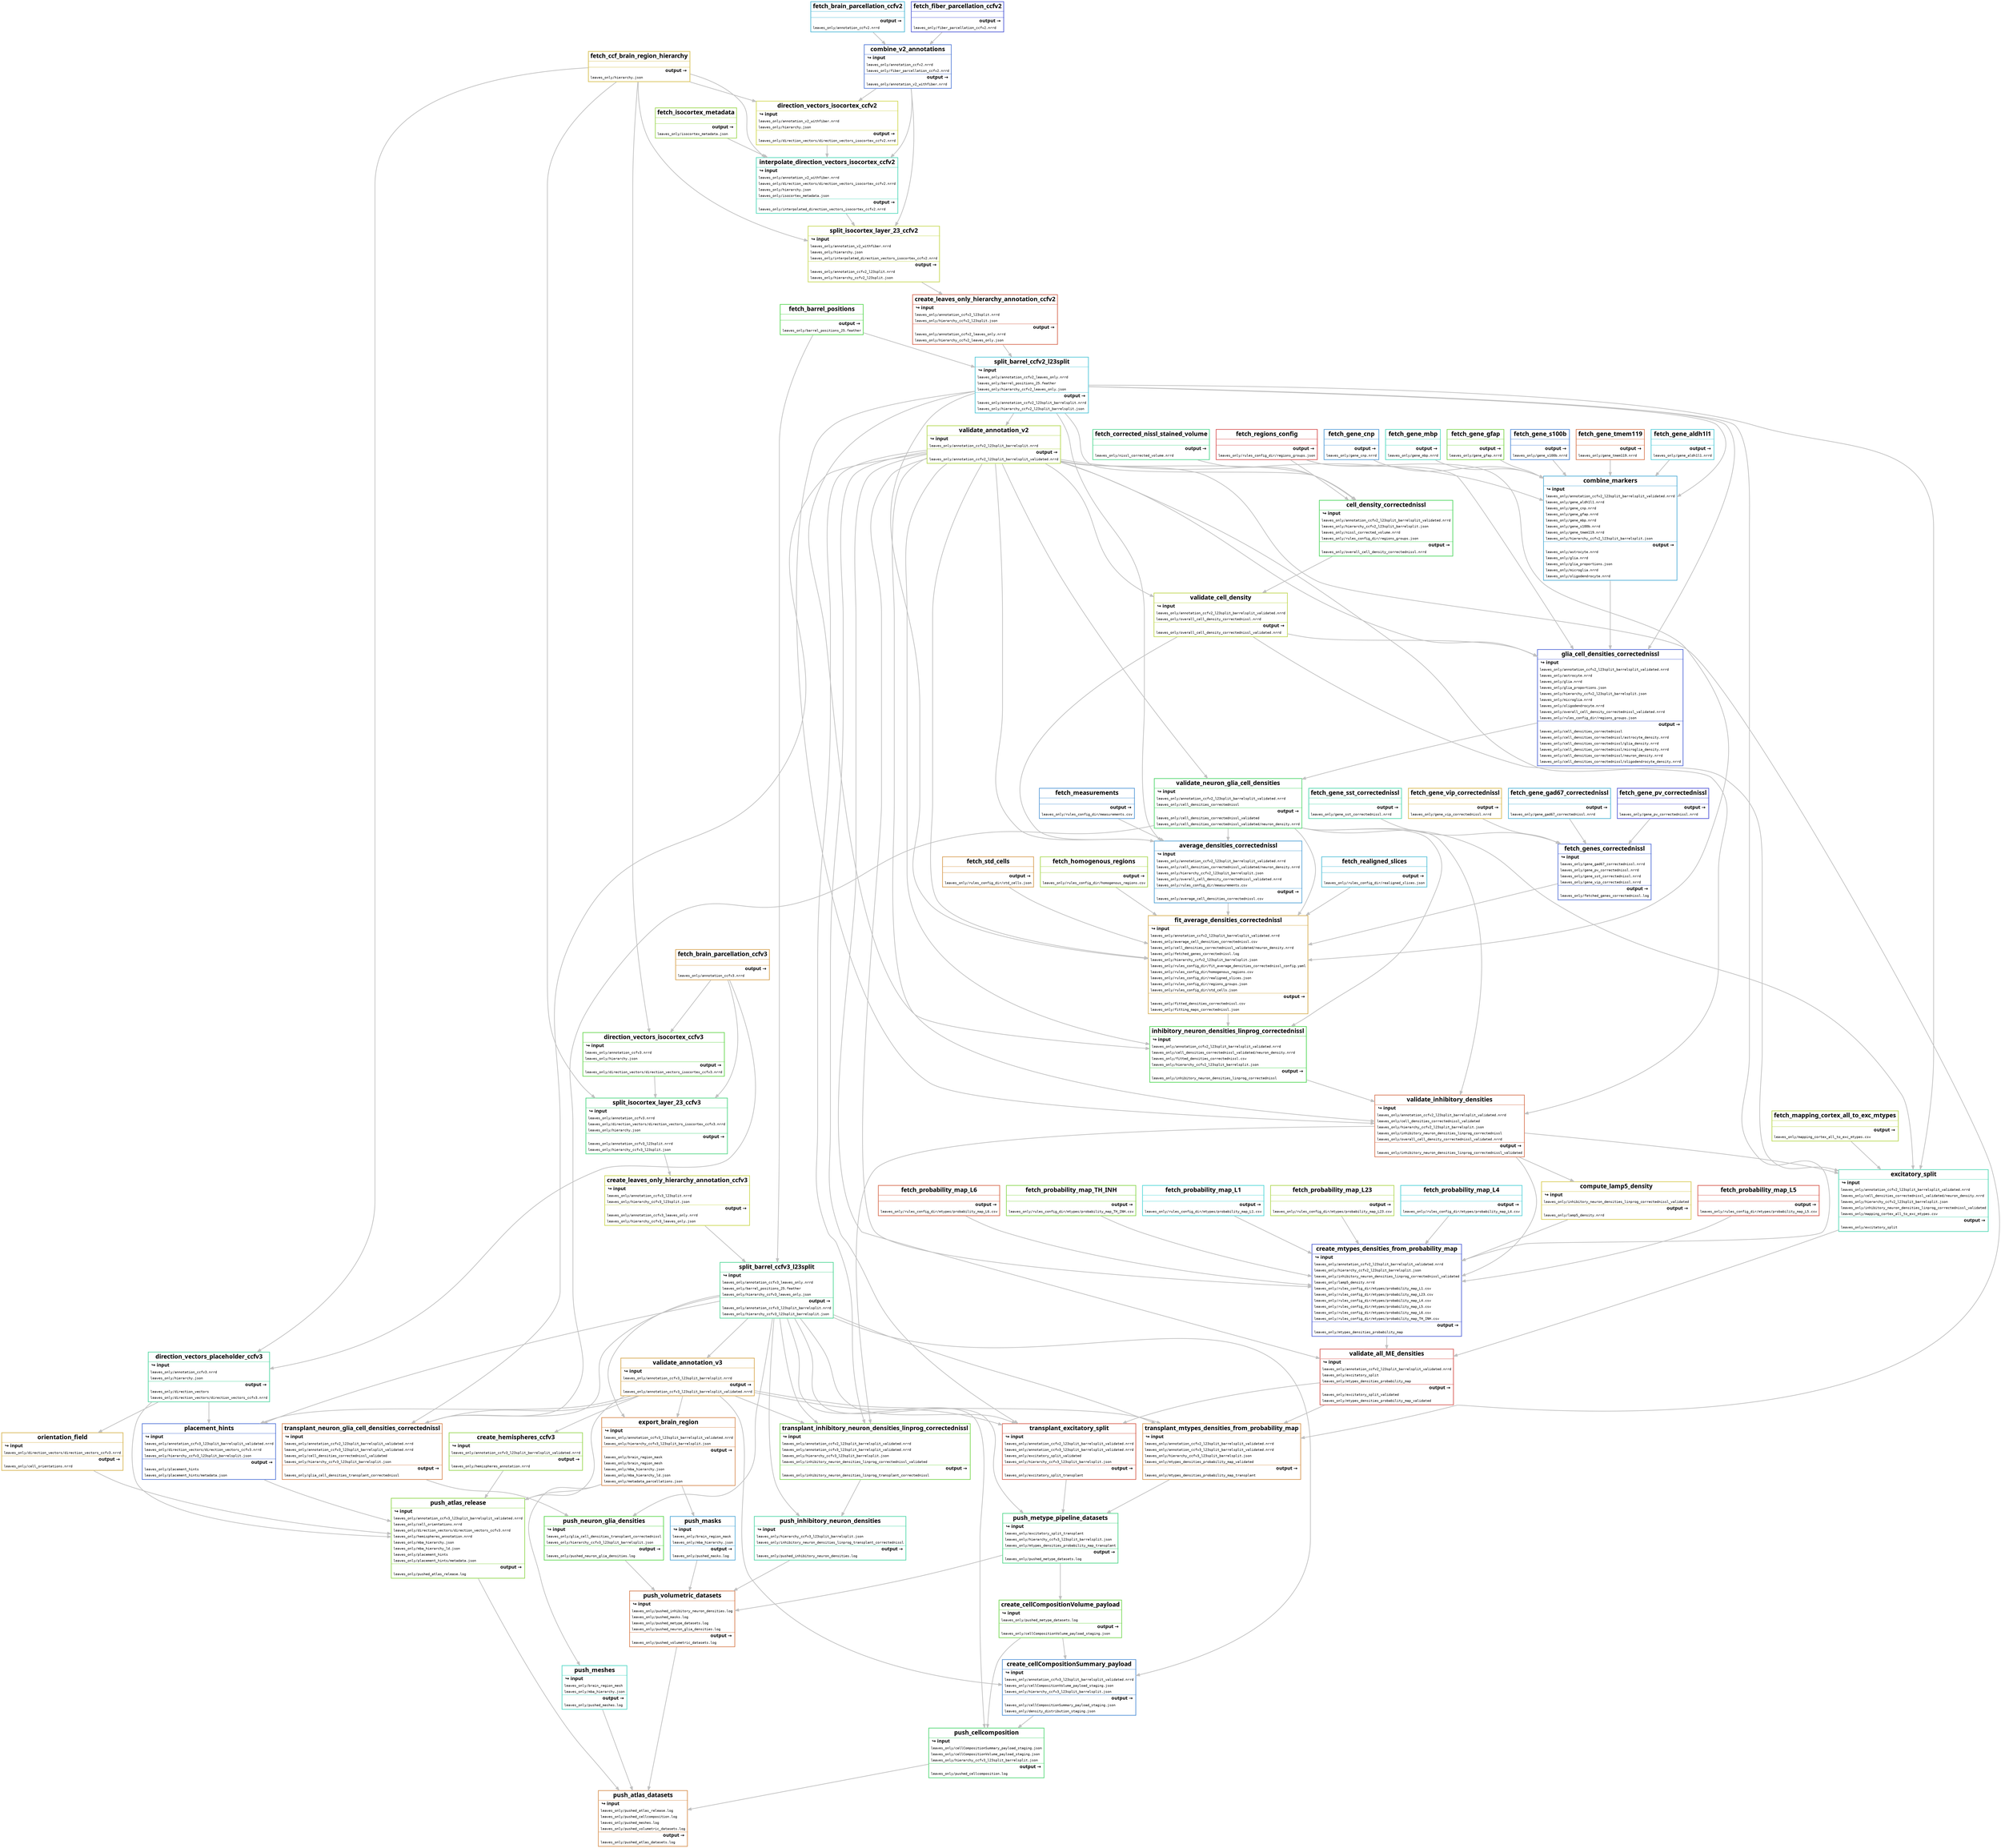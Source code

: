 digraph snakemake_dag {
    graph[bgcolor=white, margin=0];
    node[shape=box, style=rounded, fontname=sans,                 fontsize=10, penwidth=2];
    edge[penwidth=2, color=grey];
0 [ shape=none, margin=0, label=<<table border="2" color="#D99557" cellspacing="3" cellborder="0">
<tr><td>
<b><font point-size="18">push_atlas_datasets</font></b>
</td></tr>
<hr/>
<tr><td align="left"> <b><font point-size="14">&#8618; input</font></b> </td></tr>
<tr>
<td align="left"><font face="monospace">leaves_only/pushed_atlas_release.log</font></td>
</tr>
<tr>
<td align="left"><font face="monospace">leaves_only/pushed_cellcomposition.log</font></td>
</tr>
<tr>
<td align="left"><font face="monospace">leaves_only/pushed_meshes.log</font></td>
</tr>
<tr>
<td align="left"><font face="monospace">leaves_only/pushed_volumetric_datasets.log</font></td>
</tr>
<hr/>
<tr><td align="right"> <b><font point-size="14">output &rarr;</font></b> </td> </tr>
<tr>
<td align="left"><font face="monospace">leaves_only/pushed_atlas_datasets.log</font></td></tr>
</table>>]
1 [ shape=none, margin=0, label=<<table border="2" color="#95D957" cellspacing="3" cellborder="0">
<tr><td>
<b><font point-size="18">push_atlas_release</font></b>
</td></tr>
<hr/>
<tr><td align="left"> <b><font point-size="14">&#8618; input</font></b> </td></tr>
<tr>
<td align="left"><font face="monospace">leaves_only/annotation_ccfv3_l23split_barrelsplit_validated.nrrd</font></td>
</tr>
<tr>
<td align="left"><font face="monospace">leaves_only/cell_orientations.nrrd</font></td>
</tr>
<tr>
<td align="left"><font face="monospace">leaves_only/direction_vectors/direction_vectors_ccfv3.nrrd</font></td>
</tr>
<tr>
<td align="left"><font face="monospace">leaves_only/hemispheres_annotation.nrrd</font></td>
</tr>
<tr>
<td align="left"><font face="monospace">leaves_only/mba_hierarchy.json</font></td>
</tr>
<tr>
<td align="left"><font face="monospace">leaves_only/mba_hierarchy_ld.json</font></td>
</tr>
<tr>
<td align="left"><font face="monospace">leaves_only/placement_hints</font></td>
</tr>
<tr>
<td align="left"><font face="monospace">leaves_only/placement_hints/metadata.json</font></td>
</tr>
<hr/>
<tr><td align="right"> <b><font point-size="14">output &rarr;</font></b> </td> </tr>
<tr>
<td align="left"><font face="monospace">leaves_only/pushed_atlas_release.log</font></td></tr>
</table>>]
2 [ shape=none, margin=0, label=<<table border="2" color="#D98F57" cellspacing="3" cellborder="0">
<tr><td>
<b><font point-size="18">export_brain_region</font></b>
</td></tr>
<hr/>
<tr><td align="left"> <b><font point-size="14">&#8618; input</font></b> </td></tr>
<tr>
<td align="left"><font face="monospace">leaves_only/annotation_ccfv3_l23split_barrelsplit_validated.nrrd</font></td>
</tr>
<tr>
<td align="left"><font face="monospace">leaves_only/hierarchy_ccfv3_l23split_barrelsplit.json</font></td>
</tr>
<hr/>
<tr><td align="right"> <b><font point-size="14">output &rarr;</font></b> </td> </tr>
<tr>
<td align="left"><font face="monospace">leaves_only/brain_region_mask</font></td></tr>
<tr>
<td align="left"><font face="monospace">leaves_only/brain_region_mesh</font></td></tr>
<tr>
<td align="left"><font face="monospace">leaves_only/mba_hierarchy.json</font></td></tr>
<tr>
<td align="left"><font face="monospace">leaves_only/mba_hierarchy_ld.json</font></td></tr>
<tr>
<td align="left"><font face="monospace">leaves_only/metadata_parcellations.json</font></td></tr>
</table>>]
3 [ shape=none, margin=0, label=<<table border="2" color="#57D99B" cellspacing="3" cellborder="0">
<tr><td>
<b><font point-size="18">split_barrel_ccfv3_l23split</font></b>
</td></tr>
<hr/>
<tr><td align="left"> <b><font point-size="14">&#8618; input</font></b> </td></tr>
<tr>
<td align="left"><font face="monospace">leaves_only/annotation_ccfv3_leaves_only.nrrd</font></td>
</tr>
<tr>
<td align="left"><font face="monospace">leaves_only/barrel_positions_25.feather</font></td>
</tr>
<tr>
<td align="left"><font face="monospace">leaves_only/hierarchy_ccfv3_leaves_only.json</font></td>
</tr>
<hr/>
<tr><td align="right"> <b><font point-size="14">output &rarr;</font></b> </td> </tr>
<tr>
<td align="left"><font face="monospace">leaves_only/annotation_ccfv3_l23split_barrelsplit.nrrd</font></td></tr>
<tr>
<td align="left"><font face="monospace">leaves_only/hierarchy_ccfv3_l23split_barrelsplit.json</font></td></tr>
</table>>]
4 [ shape=none, margin=0, label=<<table border="2" color="#CDD957" cellspacing="3" cellborder="0">
<tr><td>
<b><font point-size="18">create_leaves_only_hierarchy_annotation_ccfv3</font></b>
</td></tr>
<hr/>
<tr><td align="left"> <b><font point-size="14">&#8618; input</font></b> </td></tr>
<tr>
<td align="left"><font face="monospace">leaves_only/annotation_ccfv3_l23split.nrrd</font></td>
</tr>
<tr>
<td align="left"><font face="monospace">leaves_only/hierarchy_ccfv3_l23split.json</font></td>
</tr>
<hr/>
<tr><td align="right"> <b><font point-size="14">output &rarr;</font></b> </td> </tr>
<tr>
<td align="left"><font face="monospace">leaves_only/annotation_ccfv3_leaves_only.nrrd</font></td></tr>
<tr>
<td align="left"><font face="monospace">leaves_only/hierarchy_ccfv3_leaves_only.json</font></td></tr>
</table>>]
5 [ shape=none, margin=0, label=<<table border="2" color="#57D98A" cellspacing="3" cellborder="0">
<tr><td>
<b><font point-size="18">split_isocortex_layer_23_ccfv3</font></b>
</td></tr>
<hr/>
<tr><td align="left"> <b><font point-size="14">&#8618; input</font></b> </td></tr>
<tr>
<td align="left"><font face="monospace">leaves_only/annotation_ccfv3.nrrd</font></td>
</tr>
<tr>
<td align="left"><font face="monospace">leaves_only/direction_vectors/direction_vectors_isocortex_ccfv3.nrrd</font></td>
</tr>
<tr>
<td align="left"><font face="monospace">leaves_only/hierarchy.json</font></td>
</tr>
<hr/>
<tr><td align="right"> <b><font point-size="14">output &rarr;</font></b> </td> </tr>
<tr>
<td align="left"><font face="monospace">leaves_only/annotation_ccfv3_l23split.nrrd</font></td></tr>
<tr>
<td align="left"><font face="monospace">leaves_only/hierarchy_ccfv3_l23split.json</font></td></tr>
</table>>]
6 [ shape=none, margin=0, label=<<table border="2" color="#D9C257" cellspacing="3" cellborder="0">
<tr><td>
<b><font point-size="18">fetch_ccf_brain_region_hierarchy</font></b>
</td></tr>
<hr/>
<tr><td align="left">  </td></tr>
<hr/>
<tr><td align="right"> <b><font point-size="14">output &rarr;</font></b> </td> </tr>
<tr>
<td align="left"><font face="monospace">leaves_only/hierarchy.json</font></td></tr>
</table>>]
7 [ shape=none, margin=0, label=<<table border="2" color="#D9A657" cellspacing="3" cellborder="0">
<tr><td>
<b><font point-size="18">fetch_brain_parcellation_ccfv3</font></b>
</td></tr>
<hr/>
<tr><td align="left">  </td></tr>
<hr/>
<tr><td align="right"> <b><font point-size="14">output &rarr;</font></b> </td> </tr>
<tr>
<td align="left"><font face="monospace">leaves_only/annotation_ccfv3.nrrd</font></td></tr>
</table>>]
8 [ shape=none, margin=0, label=<<table border="2" color="#6DD957" cellspacing="3" cellborder="0">
<tr><td>
<b><font point-size="18">direction_vectors_isocortex_ccfv3</font></b>
</td></tr>
<hr/>
<tr><td align="left"> <b><font point-size="14">&#8618; input</font></b> </td></tr>
<tr>
<td align="left"><font face="monospace">leaves_only/annotation_ccfv3.nrrd</font></td>
</tr>
<tr>
<td align="left"><font face="monospace">leaves_only/hierarchy.json</font></td>
</tr>
<hr/>
<tr><td align="right"> <b><font point-size="14">output &rarr;</font></b> </td> </tr>
<tr>
<td align="left"><font face="monospace">leaves_only/direction_vectors/direction_vectors_isocortex_ccfv3.nrrd</font></td></tr>
</table>>]
9 [ shape=none, margin=0, label=<<table border="2" color="#5CD957" cellspacing="3" cellborder="0">
<tr><td>
<b><font point-size="18">fetch_barrel_positions</font></b>
</td></tr>
<hr/>
<tr><td align="left">  </td></tr>
<hr/>
<tr><td align="right"> <b><font point-size="14">output &rarr;</font></b> </td> </tr>
<tr>
<td align="left"><font face="monospace">leaves_only/barrel_positions_25.feather</font></td></tr>
</table>>]
10 [ shape=none, margin=0, label=<<table border="2" color="#D9AC57" cellspacing="3" cellborder="0">
<tr><td>
<b><font point-size="18">validate_annotation_v3</font></b>
</td></tr>
<hr/>
<tr><td align="left"> <b><font point-size="14">&#8618; input</font></b> </td></tr>
<tr>
<td align="left"><font face="monospace">leaves_only/annotation_ccfv3_l23split_barrelsplit.nrrd</font></td>
</tr>
<hr/>
<tr><td align="right"> <b><font point-size="14">output &rarr;</font></b> </td> </tr>
<tr>
<td align="left"><font face="monospace">leaves_only/annotation_ccfv3_l23split_barrelsplit_validated.nrrd</font></td></tr>
</table>>]
11 [ shape=none, margin=0, label=<<table border="2" color="#9BD957" cellspacing="3" cellborder="0">
<tr><td>
<b><font point-size="18">create_hemispheres_ccfv3</font></b>
</td></tr>
<hr/>
<tr><td align="left"> <b><font point-size="14">&#8618; input</font></b> </td></tr>
<tr>
<td align="left"><font face="monospace">leaves_only/annotation_ccfv3_l23split_barrelsplit_validated.nrrd</font></td>
</tr>
<hr/>
<tr><td align="right"> <b><font point-size="14">output &rarr;</font></b> </td> </tr>
<tr>
<td align="left"><font face="monospace">leaves_only/hemispheres_annotation.nrrd</font></td></tr>
</table>>]
12 [ shape=none, margin=0, label=<<table border="2" color="#5779D9" cellspacing="3" cellborder="0">
<tr><td>
<b><font point-size="18">placement_hints</font></b>
</td></tr>
<hr/>
<tr><td align="left"> <b><font point-size="14">&#8618; input</font></b> </td></tr>
<tr>
<td align="left"><font face="monospace">leaves_only/annotation_ccfv3_l23split_barrelsplit_validated.nrrd</font></td>
</tr>
<tr>
<td align="left"><font face="monospace">leaves_only/direction_vectors/direction_vectors_ccfv3.nrrd</font></td>
</tr>
<tr>
<td align="left"><font face="monospace">leaves_only/hierarchy_ccfv3_l23split_barrelsplit.json</font></td>
</tr>
<hr/>
<tr><td align="right"> <b><font point-size="14">output &rarr;</font></b> </td> </tr>
<tr>
<td align="left"><font face="monospace">leaves_only/placement_hints</font></td></tr>
<tr>
<td align="left"><font face="monospace">leaves_only/placement_hints/metadata.json</font></td></tr>
</table>>]
13 [ shape=none, margin=0, label=<<table border="2" color="#57D9A6" cellspacing="3" cellborder="0">
<tr><td>
<b><font point-size="18">direction_vectors_placeholder_ccfv3</font></b>
</td></tr>
<hr/>
<tr><td align="left"> <b><font point-size="14">&#8618; input</font></b> </td></tr>
<tr>
<td align="left"><font face="monospace">leaves_only/annotation_ccfv3.nrrd</font></td>
</tr>
<tr>
<td align="left"><font face="monospace">leaves_only/hierarchy.json</font></td>
</tr>
<hr/>
<tr><td align="right"> <b><font point-size="14">output &rarr;</font></b> </td> </tr>
<tr>
<td align="left"><font face="monospace">leaves_only/direction_vectors</font></td></tr>
<tr>
<td align="left"><font face="monospace">leaves_only/direction_vectors/direction_vectors_ccfv3.nrrd</font></td></tr>
</table>>]
14 [ shape=none, margin=0, label=<<table border="2" color="#D9B757" cellspacing="3" cellborder="0">
<tr><td>
<b><font point-size="18">orientation_field</font></b>
</td></tr>
<hr/>
<tr><td align="left"> <b><font point-size="14">&#8618; input</font></b> </td></tr>
<tr>
<td align="left"><font face="monospace">leaves_only/direction_vectors/direction_vectors_ccfv3.nrrd</font></td>
</tr>
<hr/>
<tr><td align="right"> <b><font point-size="14">output &rarr;</font></b> </td> </tr>
<tr>
<td align="left"><font face="monospace">leaves_only/cell_orientations.nrrd</font></td></tr>
</table>>]
15 [ shape=none, margin=0, label=<<table border="2" color="#57D9C8" cellspacing="3" cellborder="0">
<tr><td>
<b><font point-size="18">push_meshes</font></b>
</td></tr>
<hr/>
<tr><td align="left"> <b><font point-size="14">&#8618; input</font></b> </td></tr>
<tr>
<td align="left"><font face="monospace">leaves_only/brain_region_mesh</font></td>
</tr>
<tr>
<td align="left"><font face="monospace">leaves_only/mba_hierarchy.json</font></td>
</tr>
<hr/>
<tr><td align="right"> <b><font point-size="14">output &rarr;</font></b> </td> </tr>
<tr>
<td align="left"><font face="monospace">leaves_only/pushed_meshes.log</font></td></tr>
</table>>]
16 [ shape=none, margin=0, label=<<table border="2" color="#D98457" cellspacing="3" cellborder="0">
<tr><td>
<b><font point-size="18">push_volumetric_datasets</font></b>
</td></tr>
<hr/>
<tr><td align="left"> <b><font point-size="14">&#8618; input</font></b> </td></tr>
<tr>
<td align="left"><font face="monospace">leaves_only/pushed_inhibitory_neuron_densities.log</font></td>
</tr>
<tr>
<td align="left"><font face="monospace">leaves_only/pushed_masks.log</font></td>
</tr>
<tr>
<td align="left"><font face="monospace">leaves_only/pushed_metype_datasets.log</font></td>
</tr>
<tr>
<td align="left"><font face="monospace">leaves_only/pushed_neuron_glia_densities.log</font></td>
</tr>
<hr/>
<tr><td align="right"> <b><font point-size="14">output &rarr;</font></b> </td> </tr>
<tr>
<td align="left"><font face="monospace">leaves_only/pushed_volumetric_datasets.log</font></td></tr>
</table>>]
17 [ shape=none, margin=0, label=<<table border="2" color="#57ACD9" cellspacing="3" cellborder="0">
<tr><td>
<b><font point-size="18">push_masks</font></b>
</td></tr>
<hr/>
<tr><td align="left"> <b><font point-size="14">&#8618; input</font></b> </td></tr>
<tr>
<td align="left"><font face="monospace">leaves_only/brain_region_mask</font></td>
</tr>
<tr>
<td align="left"><font face="monospace">leaves_only/mba_hierarchy.json</font></td>
</tr>
<hr/>
<tr><td align="right"> <b><font point-size="14">output &rarr;</font></b> </td> </tr>
<tr>
<td align="left"><font face="monospace">leaves_only/pushed_masks.log</font></td></tr>
</table>>]
18 [ shape=none, margin=0, label=<<table border="2" color="#62D957" cellspacing="3" cellborder="0">
<tr><td>
<b><font point-size="18">push_neuron_glia_densities</font></b>
</td></tr>
<hr/>
<tr><td align="left"> <b><font point-size="14">&#8618; input</font></b> </td></tr>
<tr>
<td align="left"><font face="monospace">leaves_only/glia_cell_densities_transplant_correctednissl</font></td>
</tr>
<tr>
<td align="left"><font face="monospace">leaves_only/hierarchy_ccfv3_l23split_barrelsplit.json</font></td>
</tr>
<hr/>
<tr><td align="right"> <b><font point-size="14">output &rarr;</font></b> </td> </tr>
<tr>
<td align="left"><font face="monospace">leaves_only/pushed_neuron_glia_densities.log</font></td></tr>
</table>>]
19 [ shape=none, margin=0, label=<<table border="2" color="#D98A57" cellspacing="3" cellborder="0">
<tr><td>
<b><font point-size="18">transplant_neuron_glia_cell_densities_correctednissl</font></b>
</td></tr>
<hr/>
<tr><td align="left"> <b><font point-size="14">&#8618; input</font></b> </td></tr>
<tr>
<td align="left"><font face="monospace">leaves_only/annotation_ccfv2_l23split_barrelsplit_validated.nrrd</font></td>
</tr>
<tr>
<td align="left"><font face="monospace">leaves_only/annotation_ccfv3_l23split_barrelsplit_validated.nrrd</font></td>
</tr>
<tr>
<td align="left"><font face="monospace">leaves_only/cell_densities_correctednissl_validated</font></td>
</tr>
<tr>
<td align="left"><font face="monospace">leaves_only/hierarchy_ccfv3_l23split_barrelsplit.json</font></td>
</tr>
<hr/>
<tr><td align="right"> <b><font point-size="14">output &rarr;</font></b> </td> </tr>
<tr>
<td align="left"><font face="monospace">leaves_only/glia_cell_densities_transplant_correctednissl</font></td></tr>
</table>>]
20 [ shape=none, margin=0, label=<<table border="2" color="#B7D957" cellspacing="3" cellborder="0">
<tr><td>
<b><font point-size="18">validate_annotation_v2</font></b>
</td></tr>
<hr/>
<tr><td align="left"> <b><font point-size="14">&#8618; input</font></b> </td></tr>
<tr>
<td align="left"><font face="monospace">leaves_only/annotation_ccfv2_l23split_barrelsplit.nrrd</font></td>
</tr>
<hr/>
<tr><td align="right"> <b><font point-size="14">output &rarr;</font></b> </td> </tr>
<tr>
<td align="left"><font face="monospace">leaves_only/annotation_ccfv2_l23split_barrelsplit_validated.nrrd</font></td></tr>
</table>>]
21 [ shape=none, margin=0, label=<<table border="2" color="#57C8D9" cellspacing="3" cellborder="0">
<tr><td>
<b><font point-size="18">split_barrel_ccfv2_l23split</font></b>
</td></tr>
<hr/>
<tr><td align="left"> <b><font point-size="14">&#8618; input</font></b> </td></tr>
<tr>
<td align="left"><font face="monospace">leaves_only/annotation_ccfv2_leaves_only.nrrd</font></td>
</tr>
<tr>
<td align="left"><font face="monospace">leaves_only/barrel_positions_25.feather</font></td>
</tr>
<tr>
<td align="left"><font face="monospace">leaves_only/hierarchy_ccfv2_leaves_only.json</font></td>
</tr>
<hr/>
<tr><td align="right"> <b><font point-size="14">output &rarr;</font></b> </td> </tr>
<tr>
<td align="left"><font face="monospace">leaves_only/annotation_ccfv2_l23split_barrelsplit.nrrd</font></td></tr>
<tr>
<td align="left"><font face="monospace">leaves_only/hierarchy_ccfv2_l23split_barrelsplit.json</font></td></tr>
</table>>]
22 [ shape=none, margin=0, label=<<table border="2" color="#D96D57" cellspacing="3" cellborder="0">
<tr><td>
<b><font point-size="18">create_leaves_only_hierarchy_annotation_ccfv2</font></b>
</td></tr>
<hr/>
<tr><td align="left"> <b><font point-size="14">&#8618; input</font></b> </td></tr>
<tr>
<td align="left"><font face="monospace">leaves_only/annotation_ccfv2_l23split.nrrd</font></td>
</tr>
<tr>
<td align="left"><font face="monospace">leaves_only/hierarchy_ccfv2_l23split.json</font></td>
</tr>
<hr/>
<tr><td align="right"> <b><font point-size="14">output &rarr;</font></b> </td> </tr>
<tr>
<td align="left"><font face="monospace">leaves_only/annotation_ccfv2_leaves_only.nrrd</font></td></tr>
<tr>
<td align="left"><font face="monospace">leaves_only/hierarchy_ccfv2_leaves_only.json</font></td></tr>
</table>>]
23 [ shape=none, margin=0, label=<<table border="2" color="#C8D957" cellspacing="3" cellborder="0">
<tr><td>
<b><font point-size="18">split_isocortex_layer_23_ccfv2</font></b>
</td></tr>
<hr/>
<tr><td align="left"> <b><font point-size="14">&#8618; input</font></b> </td></tr>
<tr>
<td align="left"><font face="monospace">leaves_only/annotation_v2_withfiber.nrrd</font></td>
</tr>
<tr>
<td align="left"><font face="monospace">leaves_only/hierarchy.json</font></td>
</tr>
<tr>
<td align="left"><font face="monospace">leaves_only/interpolated_direction_vectors_isocortex_ccfv2.nrrd</font></td>
</tr>
<hr/>
<tr><td align="right"> <b><font point-size="14">output &rarr;</font></b> </td> </tr>
<tr>
<td align="left"><font face="monospace">leaves_only/annotation_ccfv2_l23split.nrrd</font></td></tr>
<tr>
<td align="left"><font face="monospace">leaves_only/hierarchy_ccfv2_l23split.json</font></td></tr>
</table>>]
24 [ shape=none, margin=0, label=<<table border="2" color="#577ED9" cellspacing="3" cellborder="0">
<tr><td>
<b><font point-size="18">combine_v2_annotations</font></b>
</td></tr>
<hr/>
<tr><td align="left"> <b><font point-size="14">&#8618; input</font></b> </td></tr>
<tr>
<td align="left"><font face="monospace">leaves_only/annotation_ccfv2.nrrd</font></td>
</tr>
<tr>
<td align="left"><font face="monospace">leaves_only/fiber_parcellation_ccfv2.nrrd</font></td>
</tr>
<hr/>
<tr><td align="right"> <b><font point-size="14">output &rarr;</font></b> </td> </tr>
<tr>
<td align="left"><font face="monospace">leaves_only/annotation_v2_withfiber.nrrd</font></td></tr>
</table>>]
25 [ shape=none, margin=0, label=<<table border="2" color="#57BCD9" cellspacing="3" cellborder="0">
<tr><td>
<b><font point-size="18">fetch_brain_parcellation_ccfv2</font></b>
</td></tr>
<hr/>
<tr><td align="left">  </td></tr>
<hr/>
<tr><td align="right"> <b><font point-size="14">output &rarr;</font></b> </td> </tr>
<tr>
<td align="left"><font face="monospace">leaves_only/annotation_ccfv2.nrrd</font></td></tr>
</table>>]
26 [ shape=none, margin=0, label=<<table border="2" color="#5762D9" cellspacing="3" cellborder="0">
<tr><td>
<b><font point-size="18">fetch_fiber_parcellation_ccfv2</font></b>
</td></tr>
<hr/>
<tr><td align="left">  </td></tr>
<hr/>
<tr><td align="right"> <b><font point-size="14">output &rarr;</font></b> </td> </tr>
<tr>
<td align="left"><font face="monospace">leaves_only/fiber_parcellation_ccfv2.nrrd</font></td></tr>
</table>>]
27 [ shape=none, margin=0, label=<<table border="2" color="#57D9BC" cellspacing="3" cellborder="0">
<tr><td>
<b><font point-size="18">interpolate_direction_vectors_isocortex_ccfv2</font></b>
</td></tr>
<hr/>
<tr><td align="left"> <b><font point-size="14">&#8618; input</font></b> </td></tr>
<tr>
<td align="left"><font face="monospace">leaves_only/annotation_v2_withfiber.nrrd</font></td>
</tr>
<tr>
<td align="left"><font face="monospace">leaves_only/direction_vectors/direction_vectors_isocortex_ccfv2.nrrd</font></td>
</tr>
<tr>
<td align="left"><font face="monospace">leaves_only/hierarchy.json</font></td>
</tr>
<tr>
<td align="left"><font face="monospace">leaves_only/isocortex_metadata.json</font></td>
</tr>
<hr/>
<tr><td align="right"> <b><font point-size="14">output &rarr;</font></b> </td> </tr>
<tr>
<td align="left"><font face="monospace">leaves_only/interpolated_direction_vectors_isocortex_ccfv2.nrrd</font></td></tr>
</table>>]
28 [ shape=none, margin=0, label=<<table border="2" color="#D3D957" cellspacing="3" cellborder="0">
<tr><td>
<b><font point-size="18">direction_vectors_isocortex_ccfv2</font></b>
</td></tr>
<hr/>
<tr><td align="left"> <b><font point-size="14">&#8618; input</font></b> </td></tr>
<tr>
<td align="left"><font face="monospace">leaves_only/annotation_v2_withfiber.nrrd</font></td>
</tr>
<tr>
<td align="left"><font face="monospace">leaves_only/hierarchy.json</font></td>
</tr>
<hr/>
<tr><td align="right"> <b><font point-size="14">output &rarr;</font></b> </td> </tr>
<tr>
<td align="left"><font face="monospace">leaves_only/direction_vectors/direction_vectors_isocortex_ccfv2.nrrd</font></td></tr>
</table>>]
29 [ shape=none, margin=0, label=<<table border="2" color="#A0D957" cellspacing="3" cellborder="0">
<tr><td>
<b><font point-size="18">fetch_isocortex_metadata</font></b>
</td></tr>
<hr/>
<tr><td align="left">  </td></tr>
<hr/>
<tr><td align="right"> <b><font point-size="14">output &rarr;</font></b> </td> </tr>
<tr>
<td align="left"><font face="monospace">leaves_only/isocortex_metadata.json</font></td></tr>
</table>>]
30 [ shape=none, margin=0, label=<<table border="2" color="#57D973" cellspacing="3" cellborder="0">
<tr><td>
<b><font point-size="18">validate_neuron_glia_cell_densities</font></b>
</td></tr>
<hr/>
<tr><td align="left"> <b><font point-size="14">&#8618; input</font></b> </td></tr>
<tr>
<td align="left"><font face="monospace">leaves_only/annotation_ccfv2_l23split_barrelsplit_validated.nrrd</font></td>
</tr>
<tr>
<td align="left"><font face="monospace">leaves_only/cell_densities_correctednissl</font></td>
</tr>
<hr/>
<tr><td align="right"> <b><font point-size="14">output &rarr;</font></b> </td> </tr>
<tr>
<td align="left"><font face="monospace">leaves_only/cell_densities_correctednissl_validated</font></td></tr>
<tr>
<td align="left"><font face="monospace">leaves_only/cell_densities_correctednissl_validated/neuron_density.nrrd</font></td></tr>
</table>>]
31 [ shape=none, margin=0, label=<<table border="2" color="#576DD9" cellspacing="3" cellborder="0">
<tr><td>
<b><font point-size="18">glia_cell_densities_correctednissl</font></b>
</td></tr>
<hr/>
<tr><td align="left"> <b><font point-size="14">&#8618; input</font></b> </td></tr>
<tr>
<td align="left"><font face="monospace">leaves_only/annotation_ccfv2_l23split_barrelsplit_validated.nrrd</font></td>
</tr>
<tr>
<td align="left"><font face="monospace">leaves_only/astrocyte.nrrd</font></td>
</tr>
<tr>
<td align="left"><font face="monospace">leaves_only/glia.nrrd</font></td>
</tr>
<tr>
<td align="left"><font face="monospace">leaves_only/glia_proportions.json</font></td>
</tr>
<tr>
<td align="left"><font face="monospace">leaves_only/hierarchy_ccfv2_l23split_barrelsplit.json</font></td>
</tr>
<tr>
<td align="left"><font face="monospace">leaves_only/microglia.nrrd</font></td>
</tr>
<tr>
<td align="left"><font face="monospace">leaves_only/oligodendrocyte.nrrd</font></td>
</tr>
<tr>
<td align="left"><font face="monospace">leaves_only/overall_cell_density_correctednissl_validated.nrrd</font></td>
</tr>
<tr>
<td align="left"><font face="monospace">leaves_only/rules_config_dir/regions_groups.json</font></td>
</tr>
<hr/>
<tr><td align="right"> <b><font point-size="14">output &rarr;</font></b> </td> </tr>
<tr>
<td align="left"><font face="monospace">leaves_only/cell_densities_correctednissl</font></td></tr>
<tr>
<td align="left"><font face="monospace">leaves_only/cell_densities_correctednissl/astrocyte_density.nrrd</font></td></tr>
<tr>
<td align="left"><font face="monospace">leaves_only/cell_densities_correctednissl/glia_density.nrrd</font></td></tr>
<tr>
<td align="left"><font face="monospace">leaves_only/cell_densities_correctednissl/microglia_density.nrrd</font></td></tr>
<tr>
<td align="left"><font face="monospace">leaves_only/cell_densities_correctednissl/neuron_density.nrrd</font></td></tr>
<tr>
<td align="left"><font face="monospace">leaves_only/cell_densities_correctednissl/oligodendrocyte_density.nrrd</font></td></tr>
</table>>]
32 [ shape=none, margin=0, label=<<table border="2" color="#C2D957" cellspacing="3" cellborder="0">
<tr><td>
<b><font point-size="18">validate_cell_density</font></b>
</td></tr>
<hr/>
<tr><td align="left"> <b><font point-size="14">&#8618; input</font></b> </td></tr>
<tr>
<td align="left"><font face="monospace">leaves_only/annotation_ccfv2_l23split_barrelsplit_validated.nrrd</font></td>
</tr>
<tr>
<td align="left"><font face="monospace">leaves_only/overall_cell_density_correctednissl.nrrd</font></td>
</tr>
<hr/>
<tr><td align="right"> <b><font point-size="14">output &rarr;</font></b> </td> </tr>
<tr>
<td align="left"><font face="monospace">leaves_only/overall_cell_density_correctednissl_validated.nrrd</font></td></tr>
</table>>]
33 [ shape=none, margin=0, label=<<table border="2" color="#57D968" cellspacing="3" cellborder="0">
<tr><td>
<b><font point-size="18">cell_density_correctednissl</font></b>
</td></tr>
<hr/>
<tr><td align="left"> <b><font point-size="14">&#8618; input</font></b> </td></tr>
<tr>
<td align="left"><font face="monospace">leaves_only/annotation_ccfv2_l23split_barrelsplit_validated.nrrd</font></td>
</tr>
<tr>
<td align="left"><font face="monospace">leaves_only/hierarchy_ccfv2_l23split_barrelsplit.json</font></td>
</tr>
<tr>
<td align="left"><font face="monospace">leaves_only/nissl_corrected_volume.nrrd</font></td>
</tr>
<tr>
<td align="left"><font face="monospace">leaves_only/rules_config_dir/regions_groups.json</font></td>
</tr>
<hr/>
<tr><td align="right"> <b><font point-size="14">output &rarr;</font></b> </td> </tr>
<tr>
<td align="left"><font face="monospace">leaves_only/overall_cell_density_correctednissl.nrrd</font></td></tr>
</table>>]
34 [ shape=none, margin=0, label=<<table border="2" color="#57D995" cellspacing="3" cellborder="0">
<tr><td>
<b><font point-size="18">fetch_corrected_nissl_stained_volume</font></b>
</td></tr>
<hr/>
<tr><td align="left">  </td></tr>
<hr/>
<tr><td align="right"> <b><font point-size="14">output &rarr;</font></b> </td> </tr>
<tr>
<td align="left"><font face="monospace">leaves_only/nissl_corrected_volume.nrrd</font></td></tr>
</table>>]
35 [ shape=none, margin=0, label=<<table border="2" color="#D95757" cellspacing="3" cellborder="0">
<tr><td>
<b><font point-size="18">fetch_regions_config</font></b>
</td></tr>
<hr/>
<tr><td align="left">  </td></tr>
<hr/>
<tr><td align="right"> <b><font point-size="14">output &rarr;</font></b> </td> </tr>
<tr>
<td align="left"><font face="monospace">leaves_only/rules_config_dir/regions_groups.json</font></td></tr>
</table>>]
36 [ shape=none, margin=0, label=<<table border="2" color="#57B1D9" cellspacing="3" cellborder="0">
<tr><td>
<b><font point-size="18">combine_markers</font></b>
</td></tr>
<hr/>
<tr><td align="left"> <b><font point-size="14">&#8618; input</font></b> </td></tr>
<tr>
<td align="left"><font face="monospace">leaves_only/annotation_ccfv2_l23split_barrelsplit_validated.nrrd</font></td>
</tr>
<tr>
<td align="left"><font face="monospace">leaves_only/gene_aldh1l1.nrrd</font></td>
</tr>
<tr>
<td align="left"><font face="monospace">leaves_only/gene_cnp.nrrd</font></td>
</tr>
<tr>
<td align="left"><font face="monospace">leaves_only/gene_gfap.nrrd</font></td>
</tr>
<tr>
<td align="left"><font face="monospace">leaves_only/gene_mbp.nrrd</font></td>
</tr>
<tr>
<td align="left"><font face="monospace">leaves_only/gene_s100b.nrrd</font></td>
</tr>
<tr>
<td align="left"><font face="monospace">leaves_only/gene_tmem119.nrrd</font></td>
</tr>
<tr>
<td align="left"><font face="monospace">leaves_only/hierarchy_ccfv2_l23split_barrelsplit.json</font></td>
</tr>
<hr/>
<tr><td align="right"> <b><font point-size="14">output &rarr;</font></b> </td> </tr>
<tr>
<td align="left"><font face="monospace">leaves_only/astrocyte.nrrd</font></td></tr>
<tr>
<td align="left"><font face="monospace">leaves_only/glia.nrrd</font></td></tr>
<tr>
<td align="left"><font face="monospace">leaves_only/glia_proportions.json</font></td></tr>
<tr>
<td align="left"><font face="monospace">leaves_only/microglia.nrrd</font></td></tr>
<tr>
<td align="left"><font face="monospace">leaves_only/oligodendrocyte.nrrd</font></td></tr>
</table>>]
37 [ shape=none, margin=0, label=<<table border="2" color="#57CDD9" cellspacing="3" cellborder="0">
<tr><td>
<b><font point-size="18">fetch_gene_aldh1l1</font></b>
</td></tr>
<hr/>
<tr><td align="left">  </td></tr>
<hr/>
<tr><td align="right"> <b><font point-size="14">output &rarr;</font></b> </td> </tr>
<tr>
<td align="left"><font face="monospace">leaves_only/gene_aldh1l1.nrrd</font></td></tr>
</table>>]
38 [ shape=none, margin=0, label=<<table border="2" color="#57A0D9" cellspacing="3" cellborder="0">
<tr><td>
<b><font point-size="18">fetch_gene_cnp</font></b>
</td></tr>
<hr/>
<tr><td align="left">  </td></tr>
<hr/>
<tr><td align="right"> <b><font point-size="14">output &rarr;</font></b> </td> </tr>
<tr>
<td align="left"><font face="monospace">leaves_only/gene_cnp.nrrd</font></td></tr>
</table>>]
39 [ shape=none, margin=0, label=<<table border="2" color="#57D9C2" cellspacing="3" cellborder="0">
<tr><td>
<b><font point-size="18">fetch_gene_mbp</font></b>
</td></tr>
<hr/>
<tr><td align="left">  </td></tr>
<hr/>
<tr><td align="right"> <b><font point-size="14">output &rarr;</font></b> </td> </tr>
<tr>
<td align="left"><font face="monospace">leaves_only/gene_mbp.nrrd</font></td></tr>
</table>>]
40 [ shape=none, margin=0, label=<<table border="2" color="#84D957" cellspacing="3" cellborder="0">
<tr><td>
<b><font point-size="18">fetch_gene_gfap</font></b>
</td></tr>
<hr/>
<tr><td align="left">  </td></tr>
<hr/>
<tr><td align="right"> <b><font point-size="14">output &rarr;</font></b> </td> </tr>
<tr>
<td align="left"><font face="monospace">leaves_only/gene_gfap.nrrd</font></td></tr>
</table>>]
41 [ shape=none, margin=0, label=<<table border="2" color="#578FD9" cellspacing="3" cellborder="0">
<tr><td>
<b><font point-size="18">fetch_gene_s100b</font></b>
</td></tr>
<hr/>
<tr><td align="left">  </td></tr>
<hr/>
<tr><td align="right"> <b><font point-size="14">output &rarr;</font></b> </td> </tr>
<tr>
<td align="left"><font face="monospace">leaves_only/gene_s100b.nrrd</font></td></tr>
</table>>]
42 [ shape=none, margin=0, label=<<table border="2" color="#D97E57" cellspacing="3" cellborder="0">
<tr><td>
<b><font point-size="18">fetch_gene_tmem119</font></b>
</td></tr>
<hr/>
<tr><td align="left">  </td></tr>
<hr/>
<tr><td align="right"> <b><font point-size="14">output &rarr;</font></b> </td> </tr>
<tr>
<td align="left"><font face="monospace">leaves_only/gene_tmem119.nrrd</font></td></tr>
</table>>]
43 [ shape=none, margin=0, label=<<table border="2" color="#57D9AC" cellspacing="3" cellborder="0">
<tr><td>
<b><font point-size="18">push_inhibitory_neuron_densities</font></b>
</td></tr>
<hr/>
<tr><td align="left"> <b><font point-size="14">&#8618; input</font></b> </td></tr>
<tr>
<td align="left"><font face="monospace">leaves_only/hierarchy_ccfv3_l23split_barrelsplit.json</font></td>
</tr>
<tr>
<td align="left"><font face="monospace">leaves_only/inhibitory_neuron_densities_linprog_transplant_correctednissl</font></td>
</tr>
<hr/>
<tr><td align="right"> <b><font point-size="14">output &rarr;</font></b> </td> </tr>
<tr>
<td align="left"><font face="monospace">leaves_only/pushed_inhibitory_neuron_densities.log</font></td></tr>
</table>>]
44 [ shape=none, margin=0, label=<<table border="2" color="#7ED957" cellspacing="3" cellborder="0">
<tr><td>
<b><font point-size="18">transplant_inhibitory_neuron_densities_linprog_correctednissl</font></b>
</td></tr>
<hr/>
<tr><td align="left"> <b><font point-size="14">&#8618; input</font></b> </td></tr>
<tr>
<td align="left"><font face="monospace">leaves_only/annotation_ccfv2_l23split_barrelsplit_validated.nrrd</font></td>
</tr>
<tr>
<td align="left"><font face="monospace">leaves_only/annotation_ccfv3_l23split_barrelsplit_validated.nrrd</font></td>
</tr>
<tr>
<td align="left"><font face="monospace">leaves_only/hierarchy_ccfv3_l23split_barrelsplit.json</font></td>
</tr>
<tr>
<td align="left"><font face="monospace">leaves_only/inhibitory_neuron_densities_linprog_correctednissl_validated</font></td>
</tr>
<hr/>
<tr><td align="right"> <b><font point-size="14">output &rarr;</font></b> </td> </tr>
<tr>
<td align="left"><font face="monospace">leaves_only/inhibitory_neuron_densities_linprog_transplant_correctednissl</font></td></tr>
</table>>]
45 [ shape=none, margin=0, label=<<table border="2" color="#D97957" cellspacing="3" cellborder="0">
<tr><td>
<b><font point-size="18">validate_inhibitory_densities</font></b>
</td></tr>
<hr/>
<tr><td align="left"> <b><font point-size="14">&#8618; input</font></b> </td></tr>
<tr>
<td align="left"><font face="monospace">leaves_only/annotation_ccfv2_l23split_barrelsplit_validated.nrrd</font></td>
</tr>
<tr>
<td align="left"><font face="monospace">leaves_only/cell_densities_correctednissl_validated</font></td>
</tr>
<tr>
<td align="left"><font face="monospace">leaves_only/hierarchy_ccfv2_l23split_barrelsplit.json</font></td>
</tr>
<tr>
<td align="left"><font face="monospace">leaves_only/inhibitory_neuron_densities_linprog_correctednissl</font></td>
</tr>
<tr>
<td align="left"><font face="monospace">leaves_only/overall_cell_density_correctednissl_validated.nrrd</font></td>
</tr>
<hr/>
<tr><td align="right"> <b><font point-size="14">output &rarr;</font></b> </td> </tr>
<tr>
<td align="left"><font face="monospace">leaves_only/inhibitory_neuron_densities_linprog_correctednissl_validated</font></td></tr>
</table>>]
46 [ shape=none, margin=0, label=<<table border="2" color="#57D95C" cellspacing="3" cellborder="0">
<tr><td>
<b><font point-size="18">inhibitory_neuron_densities_linprog_correctednissl</font></b>
</td></tr>
<hr/>
<tr><td align="left"> <b><font point-size="14">&#8618; input</font></b> </td></tr>
<tr>
<td align="left"><font face="monospace">leaves_only/annotation_ccfv2_l23split_barrelsplit_validated.nrrd</font></td>
</tr>
<tr>
<td align="left"><font face="monospace">leaves_only/cell_densities_correctednissl_validated/neuron_density.nrrd</font></td>
</tr>
<tr>
<td align="left"><font face="monospace">leaves_only/fitted_densities_correctednissl.csv</font></td>
</tr>
<tr>
<td align="left"><font face="monospace">leaves_only/hierarchy_ccfv2_l23split_barrelsplit.json</font></td>
</tr>
<hr/>
<tr><td align="right"> <b><font point-size="14">output &rarr;</font></b> </td> </tr>
<tr>
<td align="left"><font face="monospace">leaves_only/inhibitory_neuron_densities_linprog_correctednissl</font></td></tr>
</table>>]
47 [ shape=none, margin=0, label=<<table border="2" color="#D9B157" cellspacing="3" cellborder="0">
<tr><td>
<b><font point-size="18">fit_average_densities_correctednissl</font></b>
</td></tr>
<hr/>
<tr><td align="left"> <b><font point-size="14">&#8618; input</font></b> </td></tr>
<tr>
<td align="left"><font face="monospace">leaves_only/annotation_ccfv2_l23split_barrelsplit_validated.nrrd</font></td>
</tr>
<tr>
<td align="left"><font face="monospace">leaves_only/average_cell_densities_correctednissl.csv</font></td>
</tr>
<tr>
<td align="left"><font face="monospace">leaves_only/cell_densities_correctednissl_validated/neuron_density.nrrd</font></td>
</tr>
<tr>
<td align="left"><font face="monospace">leaves_only/fetched_genes_correctednissl.log</font></td>
</tr>
<tr>
<td align="left"><font face="monospace">leaves_only/hierarchy_ccfv2_l23split_barrelsplit.json</font></td>
</tr>
<tr>
<td align="left"><font face="monospace">leaves_only/rules_config_dir/fit_average_densities_correctednissl_config.yaml</font></td>
</tr>
<tr>
<td align="left"><font face="monospace">leaves_only/rules_config_dir/homogenous_regions.csv</font></td>
</tr>
<tr>
<td align="left"><font face="monospace">leaves_only/rules_config_dir/realigned_slices.json</font></td>
</tr>
<tr>
<td align="left"><font face="monospace">leaves_only/rules_config_dir/regions_groups.json</font></td>
</tr>
<tr>
<td align="left"><font face="monospace">leaves_only/rules_config_dir/std_cells.json</font></td>
</tr>
<hr/>
<tr><td align="right"> <b><font point-size="14">output &rarr;</font></b> </td> </tr>
<tr>
<td align="left"><font face="monospace">leaves_only/fitted_densities_correctednissl.csv</font></td></tr>
<tr>
<td align="left"><font face="monospace">leaves_only/fitting_maps_correctednissl.json</font></td></tr>
</table>>]
48 [ shape=none, margin=0, label=<<table border="2" color="#5773D9" cellspacing="3" cellborder="0">
<tr><td>
<b><font point-size="18">fetch_genes_correctednissl</font></b>
</td></tr>
<hr/>
<tr><td align="left"> <b><font point-size="14">&#8618; input</font></b> </td></tr>
<tr>
<td align="left"><font face="monospace">leaves_only/gene_gad67_correctednissl.nrrd</font></td>
</tr>
<tr>
<td align="left"><font face="monospace">leaves_only/gene_pv_correctednissl.nrrd</font></td>
</tr>
<tr>
<td align="left"><font face="monospace">leaves_only/gene_sst_correctednissl.nrrd</font></td>
</tr>
<tr>
<td align="left"><font face="monospace">leaves_only/gene_vip_correctednissl.nrrd</font></td>
</tr>
<hr/>
<tr><td align="right"> <b><font point-size="14">output &rarr;</font></b> </td> </tr>
<tr>
<td align="left"><font face="monospace">leaves_only/fetched_genes_correctednissl.log</font></td></tr>
</table>>]
49 [ shape=none, margin=0, label=<<table border="2" color="#575CD9" cellspacing="3" cellborder="0">
<tr><td>
<b><font point-size="18">fetch_gene_pv_correctednissl</font></b>
</td></tr>
<hr/>
<tr><td align="left">  </td></tr>
<hr/>
<tr><td align="right"> <b><font point-size="14">output &rarr;</font></b> </td> </tr>
<tr>
<td align="left"><font face="monospace">leaves_only/gene_pv_correctednissl.nrrd</font></td></tr>
</table>>]
50 [ shape=none, margin=0, label=<<table border="2" color="#57D9B1" cellspacing="3" cellborder="0">
<tr><td>
<b><font point-size="18">fetch_gene_sst_correctednissl</font></b>
</td></tr>
<hr/>
<tr><td align="left">  </td></tr>
<hr/>
<tr><td align="right"> <b><font point-size="14">output &rarr;</font></b> </td> </tr>
<tr>
<td align="left"><font face="monospace">leaves_only/gene_sst_correctednissl.nrrd</font></td></tr>
</table>>]
51 [ shape=none, margin=0, label=<<table border="2" color="#D9BC57" cellspacing="3" cellborder="0">
<tr><td>
<b><font point-size="18">fetch_gene_vip_correctednissl</font></b>
</td></tr>
<hr/>
<tr><td align="left">  </td></tr>
<hr/>
<tr><td align="right"> <b><font point-size="14">output &rarr;</font></b> </td> </tr>
<tr>
<td align="left"><font face="monospace">leaves_only/gene_vip_correctednissl.nrrd</font></td></tr>
</table>>]
52 [ shape=none, margin=0, label=<<table border="2" color="#57B7D9" cellspacing="3" cellborder="0">
<tr><td>
<b><font point-size="18">fetch_gene_gad67_correctednissl</font></b>
</td></tr>
<hr/>
<tr><td align="left">  </td></tr>
<hr/>
<tr><td align="right"> <b><font point-size="14">output &rarr;</font></b> </td> </tr>
<tr>
<td align="left"><font face="monospace">leaves_only/gene_gad67_correctednissl.nrrd</font></td></tr>
</table>>]
53 [ shape=none, margin=0, label=<<table border="2" color="#57C2D9" cellspacing="3" cellborder="0">
<tr><td>
<b><font point-size="18">fetch_realigned_slices</font></b>
</td></tr>
<hr/>
<tr><td align="left">  </td></tr>
<hr/>
<tr><td align="right"> <b><font point-size="14">output &rarr;</font></b> </td> </tr>
<tr>
<td align="left"><font face="monospace">leaves_only/rules_config_dir/realigned_slices.json</font></td></tr>
</table>>]
54 [ shape=none, margin=0, label=<<table border="2" color="#D9A057" cellspacing="3" cellborder="0">
<tr><td>
<b><font point-size="18">fetch_std_cells</font></b>
</td></tr>
<hr/>
<tr><td align="left">  </td></tr>
<hr/>
<tr><td align="right"> <b><font point-size="14">output &rarr;</font></b> </td> </tr>
<tr>
<td align="left"><font face="monospace">leaves_only/rules_config_dir/std_cells.json</font></td></tr>
</table>>]
55 [ shape=none, margin=0, label=<<table border="2" color="#57A6D9" cellspacing="3" cellborder="0">
<tr><td>
<b><font point-size="18">average_densities_correctednissl</font></b>
</td></tr>
<hr/>
<tr><td align="left"> <b><font point-size="14">&#8618; input</font></b> </td></tr>
<tr>
<td align="left"><font face="monospace">leaves_only/annotation_ccfv2_l23split_barrelsplit_validated.nrrd</font></td>
</tr>
<tr>
<td align="left"><font face="monospace">leaves_only/cell_densities_correctednissl_validated/neuron_density.nrrd</font></td>
</tr>
<tr>
<td align="left"><font face="monospace">leaves_only/hierarchy_ccfv2_l23split_barrelsplit.json</font></td>
</tr>
<tr>
<td align="left"><font face="monospace">leaves_only/overall_cell_density_correctednissl_validated.nrrd</font></td>
</tr>
<tr>
<td align="left"><font face="monospace">leaves_only/rules_config_dir/measurements.csv</font></td>
</tr>
<hr/>
<tr><td align="right"> <b><font point-size="14">output &rarr;</font></b> </td> </tr>
<tr>
<td align="left"><font face="monospace">leaves_only/average_cell_densities_correctednissl.csv</font></td></tr>
</table>>]
56 [ shape=none, margin=0, label=<<table border="2" color="#579BD9" cellspacing="3" cellborder="0">
<tr><td>
<b><font point-size="18">fetch_measurements</font></b>
</td></tr>
<hr/>
<tr><td align="left">  </td></tr>
<hr/>
<tr><td align="right"> <b><font point-size="14">output &rarr;</font></b> </td> </tr>
<tr>
<td align="left"><font face="monospace">leaves_only/rules_config_dir/measurements.csv</font></td></tr>
</table>>]
57 [ shape=none, margin=0, label=<<table border="2" color="#ACD957" cellspacing="3" cellborder="0">
<tr><td>
<b><font point-size="18">fetch_homogenous_regions</font></b>
</td></tr>
<hr/>
<tr><td align="left">  </td></tr>
<hr/>
<tr><td align="right"> <b><font point-size="14">output &rarr;</font></b> </td> </tr>
<tr>
<td align="left"><font face="monospace">leaves_only/rules_config_dir/homogenous_regions.csv</font></td></tr>
</table>>]
58 [ shape=none, margin=0, label=<<table border="2" color="#57D98F" cellspacing="3" cellborder="0">
<tr><td>
<b><font point-size="18">push_metype_pipeline_datasets</font></b>
</td></tr>
<hr/>
<tr><td align="left"> <b><font point-size="14">&#8618; input</font></b> </td></tr>
<tr>
<td align="left"><font face="monospace">leaves_only/excitatory_split_transplant</font></td>
</tr>
<tr>
<td align="left"><font face="monospace">leaves_only/hierarchy_ccfv3_l23split_barrelsplit.json</font></td>
</tr>
<tr>
<td align="left"><font face="monospace">leaves_only/mtypes_densities_probability_map_transplant</font></td>
</tr>
<hr/>
<tr><td align="right"> <b><font point-size="14">output &rarr;</font></b> </td> </tr>
<tr>
<td align="left"><font face="monospace">leaves_only/pushed_metype_datasets.log</font></td></tr>
</table>>]
59 [ shape=none, margin=0, label=<<table border="2" color="#D96857" cellspacing="3" cellborder="0">
<tr><td>
<b><font point-size="18">transplant_excitatory_split</font></b>
</td></tr>
<hr/>
<tr><td align="left"> <b><font point-size="14">&#8618; input</font></b> </td></tr>
<tr>
<td align="left"><font face="monospace">leaves_only/annotation_ccfv2_l23split_barrelsplit_validated.nrrd</font></td>
</tr>
<tr>
<td align="left"><font face="monospace">leaves_only/annotation_ccfv3_l23split_barrelsplit_validated.nrrd</font></td>
</tr>
<tr>
<td align="left"><font face="monospace">leaves_only/excitatory_split_validated</font></td>
</tr>
<tr>
<td align="left"><font face="monospace">leaves_only/hierarchy_ccfv3_l23split_barrelsplit.json</font></td>
</tr>
<hr/>
<tr><td align="right"> <b><font point-size="14">output &rarr;</font></b> </td> </tr>
<tr>
<td align="left"><font face="monospace">leaves_only/excitatory_split_transplant</font></td></tr>
</table>>]
60 [ shape=none, margin=0, label=<<table border="2" color="#D95C57" cellspacing="3" cellborder="0">
<tr><td>
<b><font point-size="18">validate_all_ME_densities</font></b>
</td></tr>
<hr/>
<tr><td align="left"> <b><font point-size="14">&#8618; input</font></b> </td></tr>
<tr>
<td align="left"><font face="monospace">leaves_only/annotation_ccfv2_l23split_barrelsplit_validated.nrrd</font></td>
</tr>
<tr>
<td align="left"><font face="monospace">leaves_only/excitatory_split</font></td>
</tr>
<tr>
<td align="left"><font face="monospace">leaves_only/mtypes_densities_probability_map</font></td>
</tr>
<hr/>
<tr><td align="right"> <b><font point-size="14">output &rarr;</font></b> </td> </tr>
<tr>
<td align="left"><font face="monospace">leaves_only/excitatory_split_validated</font></td></tr>
<tr>
<td align="left"><font face="monospace">leaves_only/mtypes_densities_probability_map_validated</font></td></tr>
</table>>]
61 [ shape=none, margin=0, label=<<table border="2" color="#5768D9" cellspacing="3" cellborder="0">
<tr><td>
<b><font point-size="18">create_mtypes_densities_from_probability_map</font></b>
</td></tr>
<hr/>
<tr><td align="left"> <b><font point-size="14">&#8618; input</font></b> </td></tr>
<tr>
<td align="left"><font face="monospace">leaves_only/annotation_ccfv2_l23split_barrelsplit_validated.nrrd</font></td>
</tr>
<tr>
<td align="left"><font face="monospace">leaves_only/hierarchy_ccfv2_l23split_barrelsplit.json</font></td>
</tr>
<tr>
<td align="left"><font face="monospace">leaves_only/inhibitory_neuron_densities_linprog_correctednissl_validated</font></td>
</tr>
<tr>
<td align="left"><font face="monospace">leaves_only/lamp5_density.nrrd</font></td>
</tr>
<tr>
<td align="left"><font face="monospace">leaves_only/rules_config_dir/mtypes/probability_map_L1.csv</font></td>
</tr>
<tr>
<td align="left"><font face="monospace">leaves_only/rules_config_dir/mtypes/probability_map_L23.csv</font></td>
</tr>
<tr>
<td align="left"><font face="monospace">leaves_only/rules_config_dir/mtypes/probability_map_L4.csv</font></td>
</tr>
<tr>
<td align="left"><font face="monospace">leaves_only/rules_config_dir/mtypes/probability_map_L5.csv</font></td>
</tr>
<tr>
<td align="left"><font face="monospace">leaves_only/rules_config_dir/mtypes/probability_map_L6.csv</font></td>
</tr>
<tr>
<td align="left"><font face="monospace">leaves_only/rules_config_dir/mtypes/probability_map_TH_INH.csv</font></td>
</tr>
<hr/>
<tr><td align="right"> <b><font point-size="14">output &rarr;</font></b> </td> </tr>
<tr>
<td align="left"><font face="monospace">leaves_only/mtypes_densities_probability_map</font></td></tr>
</table>>]
62 [ shape=none, margin=0, label=<<table border="2" color="#57D9D9" cellspacing="3" cellborder="0">
<tr><td>
<b><font point-size="18">fetch_probability_map_L1</font></b>
</td></tr>
<hr/>
<tr><td align="left">  </td></tr>
<hr/>
<tr><td align="right"> <b><font point-size="14">output &rarr;</font></b> </td> </tr>
<tr>
<td align="left"><font face="monospace">leaves_only/rules_config_dir/mtypes/probability_map_L1.csv</font></td></tr>
</table>>]
63 [ shape=none, margin=0, label=<<table border="2" color="#B1D957" cellspacing="3" cellborder="0">
<tr><td>
<b><font point-size="18">fetch_probability_map_L23</font></b>
</td></tr>
<hr/>
<tr><td align="left">  </td></tr>
<hr/>
<tr><td align="right"> <b><font point-size="14">output &rarr;</font></b> </td> </tr>
<tr>
<td align="left"><font face="monospace">leaves_only/rules_config_dir/mtypes/probability_map_L23.csv</font></td></tr>
</table>>]
64 [ shape=none, margin=0, label=<<table border="2" color="#57D3D9" cellspacing="3" cellborder="0">
<tr><td>
<b><font point-size="18">fetch_probability_map_L4</font></b>
</td></tr>
<hr/>
<tr><td align="left">  </td></tr>
<hr/>
<tr><td align="right"> <b><font point-size="14">output &rarr;</font></b> </td> </tr>
<tr>
<td align="left"><font face="monospace">leaves_only/rules_config_dir/mtypes/probability_map_L4.csv</font></td></tr>
</table>>]
65 [ shape=none, margin=0, label=<<table border="2" color="#D96257" cellspacing="3" cellborder="0">
<tr><td>
<b><font point-size="18">fetch_probability_map_L5</font></b>
</td></tr>
<hr/>
<tr><td align="left">  </td></tr>
<hr/>
<tr><td align="right"> <b><font point-size="14">output &rarr;</font></b> </td> </tr>
<tr>
<td align="left"><font face="monospace">leaves_only/rules_config_dir/mtypes/probability_map_L5.csv</font></td></tr>
</table>>]
66 [ shape=none, margin=0, label=<<table border="2" color="#D97357" cellspacing="3" cellborder="0">
<tr><td>
<b><font point-size="18">fetch_probability_map_L6</font></b>
</td></tr>
<hr/>
<tr><td align="left">  </td></tr>
<hr/>
<tr><td align="right"> <b><font point-size="14">output &rarr;</font></b> </td> </tr>
<tr>
<td align="left"><font face="monospace">leaves_only/rules_config_dir/mtypes/probability_map_L6.csv</font></td></tr>
</table>>]
67 [ shape=none, margin=0, label=<<table border="2" color="#8FD957" cellspacing="3" cellborder="0">
<tr><td>
<b><font point-size="18">fetch_probability_map_TH_INH</font></b>
</td></tr>
<hr/>
<tr><td align="left">  </td></tr>
<hr/>
<tr><td align="right"> <b><font point-size="14">output &rarr;</font></b> </td> </tr>
<tr>
<td align="left"><font face="monospace">leaves_only/rules_config_dir/mtypes/probability_map_TH_INH.csv</font></td></tr>
</table>>]
68 [ shape=none, margin=0, label=<<table border="2" color="#D9CD57" cellspacing="3" cellborder="0">
<tr><td>
<b><font point-size="18">compute_lamp5_density</font></b>
</td></tr>
<hr/>
<tr><td align="left"> <b><font point-size="14">&#8618; input</font></b> </td></tr>
<tr>
<td align="left"><font face="monospace">leaves_only/inhibitory_neuron_densities_linprog_correctednissl_validated</font></td>
</tr>
<hr/>
<tr><td align="right"> <b><font point-size="14">output &rarr;</font></b> </td> </tr>
<tr>
<td align="left"><font face="monospace">leaves_only/lamp5_density.nrrd</font></td></tr>
</table>>]
69 [ shape=none, margin=0, label=<<table border="2" color="#57D9B7" cellspacing="3" cellborder="0">
<tr><td>
<b><font point-size="18">excitatory_split</font></b>
</td></tr>
<hr/>
<tr><td align="left"> <b><font point-size="14">&#8618; input</font></b> </td></tr>
<tr>
<td align="left"><font face="monospace">leaves_only/annotation_ccfv2_l23split_barrelsplit_validated.nrrd</font></td>
</tr>
<tr>
<td align="left"><font face="monospace">leaves_only/cell_densities_correctednissl_validated/neuron_density.nrrd</font></td>
</tr>
<tr>
<td align="left"><font face="monospace">leaves_only/hierarchy_ccfv2_l23split_barrelsplit.json</font></td>
</tr>
<tr>
<td align="left"><font face="monospace">leaves_only/inhibitory_neuron_densities_linprog_correctednissl_validated</font></td>
</tr>
<tr>
<td align="left"><font face="monospace">leaves_only/mapping_cortex_all_to_exc_mtypes.csv</font></td>
</tr>
<hr/>
<tr><td align="right"> <b><font point-size="14">output &rarr;</font></b> </td> </tr>
<tr>
<td align="left"><font face="monospace">leaves_only/excitatory_split</font></td></tr>
</table>>]
70 [ shape=none, margin=0, label=<<table border="2" color="#BCD957" cellspacing="3" cellborder="0">
<tr><td>
<b><font point-size="18">fetch_mapping_cortex_all_to_exc_mtypes</font></b>
</td></tr>
<hr/>
<tr><td align="left">  </td></tr>
<hr/>
<tr><td align="right"> <b><font point-size="14">output &rarr;</font></b> </td> </tr>
<tr>
<td align="left"><font face="monospace">leaves_only/mapping_cortex_all_to_exc_mtypes.csv</font></td></tr>
</table>>]
71 [ shape=none, margin=0, label=<<table border="2" color="#D99B57" cellspacing="3" cellborder="0">
<tr><td>
<b><font point-size="18">transplant_mtypes_densities_from_probability_map</font></b>
</td></tr>
<hr/>
<tr><td align="left"> <b><font point-size="14">&#8618; input</font></b> </td></tr>
<tr>
<td align="left"><font face="monospace">leaves_only/annotation_ccfv2_l23split_barrelsplit_validated.nrrd</font></td>
</tr>
<tr>
<td align="left"><font face="monospace">leaves_only/annotation_ccfv3_l23split_barrelsplit_validated.nrrd</font></td>
</tr>
<tr>
<td align="left"><font face="monospace">leaves_only/hierarchy_ccfv3_l23split_barrelsplit.json</font></td>
</tr>
<tr>
<td align="left"><font face="monospace">leaves_only/mtypes_densities_probability_map_validated</font></td>
</tr>
<hr/>
<tr><td align="right"> <b><font point-size="14">output &rarr;</font></b> </td> </tr>
<tr>
<td align="left"><font face="monospace">leaves_only/mtypes_densities_probability_map_transplant</font></td></tr>
</table>>]
72 [ shape=none, margin=0, label=<<table border="2" color="#57D979" cellspacing="3" cellborder="0">
<tr><td>
<b><font point-size="18">push_cellcomposition</font></b>
</td></tr>
<hr/>
<tr><td align="left"> <b><font point-size="14">&#8618; input</font></b> </td></tr>
<tr>
<td align="left"><font face="monospace">leaves_only/cellCompositionSummary_payload_staging.json</font></td>
</tr>
<tr>
<td align="left"><font face="monospace">leaves_only/cellCompositionVolume_payload_staging.json</font></td>
</tr>
<tr>
<td align="left"><font face="monospace">leaves_only/hierarchy_ccfv3_l23split_barrelsplit.json</font></td>
</tr>
<hr/>
<tr><td align="right"> <b><font point-size="14">output &rarr;</font></b> </td> </tr>
<tr>
<td align="left"><font face="monospace">leaves_only/pushed_cellcomposition.log</font></td></tr>
</table>>]
73 [ shape=none, margin=0, label=<<table border="2" color="#79D957" cellspacing="3" cellborder="0">
<tr><td>
<b><font point-size="18">create_cellCompositionVolume_payload</font></b>
</td></tr>
<hr/>
<tr><td align="left"> <b><font point-size="14">&#8618; input</font></b> </td></tr>
<tr>
<td align="left"><font face="monospace">leaves_only/pushed_metype_datasets.log</font></td>
</tr>
<hr/>
<tr><td align="right"> <b><font point-size="14">output &rarr;</font></b> </td> </tr>
<tr>
<td align="left"><font face="monospace">leaves_only/cellCompositionVolume_payload_staging.json</font></td></tr>
</table>>]
74 [ shape=none, margin=0, label=<<table border="2" color="#5795D9" cellspacing="3" cellborder="0">
<tr><td>
<b><font point-size="18">create_cellCompositionSummary_payload</font></b>
</td></tr>
<hr/>
<tr><td align="left"> <b><font point-size="14">&#8618; input</font></b> </td></tr>
<tr>
<td align="left"><font face="monospace">leaves_only/annotation_ccfv3_l23split_barrelsplit_validated.nrrd</font></td>
</tr>
<tr>
<td align="left"><font face="monospace">leaves_only/cellCompositionVolume_payload_staging.json</font></td>
</tr>
<tr>
<td align="left"><font face="monospace">leaves_only/hierarchy_ccfv3_l23split_barrelsplit.json</font></td>
</tr>
<hr/>
<tr><td align="right"> <b><font point-size="14">output &rarr;</font></b> </td> </tr>
<tr>
<td align="left"><font face="monospace">leaves_only/cellCompositionSummary_payload_staging.json</font></td></tr>
<tr>
<td align="left"><font face="monospace">leaves_only/density_distribution_staging.json</font></td></tr>
</table>>]
	16 -> 0
	15 -> 0
	72 -> 0
	1 -> 0
	11 -> 1
	12 -> 1
	14 -> 1
	2 -> 1
	13 -> 1
	10 -> 1
	3 -> 2
	10 -> 2
	4 -> 3
	9 -> 3
	5 -> 4
	7 -> 5
	8 -> 5
	6 -> 5
	7 -> 8
	6 -> 8
	3 -> 10
	10 -> 11
	3 -> 12
	13 -> 12
	10 -> 12
	7 -> 13
	6 -> 13
	13 -> 14
	2 -> 15
	58 -> 16
	18 -> 16
	43 -> 16
	17 -> 16
	2 -> 17
	3 -> 18
	19 -> 18
	20 -> 19
	3 -> 19
	30 -> 19
	10 -> 19
	21 -> 20
	22 -> 21
	9 -> 21
	23 -> 22
	27 -> 23
	24 -> 23
	6 -> 23
	26 -> 24
	25 -> 24
	28 -> 27
	24 -> 27
	6 -> 27
	29 -> 27
	24 -> 28
	6 -> 28
	20 -> 30
	31 -> 30
	32 -> 31
	35 -> 31
	21 -> 31
	20 -> 31
	36 -> 31
	20 -> 32
	33 -> 32
	20 -> 33
	35 -> 33
	34 -> 33
	21 -> 33
	37 -> 36
	21 -> 36
	20 -> 36
	41 -> 36
	39 -> 36
	42 -> 36
	38 -> 36
	40 -> 36
	3 -> 43
	44 -> 43
	20 -> 44
	3 -> 44
	45 -> 44
	10 -> 44
	32 -> 45
	30 -> 45
	21 -> 45
	20 -> 45
	46 -> 45
	20 -> 46
	30 -> 46
	47 -> 46
	21 -> 46
	30 -> 47
	35 -> 47
	21 -> 47
	53 -> 47
	20 -> 47
	48 -> 47
	57 -> 47
	55 -> 47
	54 -> 47
	51 -> 48
	50 -> 48
	52 -> 48
	49 -> 48
	32 -> 55
	30 -> 55
	21 -> 55
	20 -> 55
	56 -> 55
	59 -> 58
	3 -> 58
	71 -> 58
	20 -> 59
	3 -> 59
	60 -> 59
	10 -> 59
	20 -> 60
	61 -> 60
	69 -> 60
	68 -> 61
	62 -> 61
	64 -> 61
	21 -> 61
	20 -> 61
	65 -> 61
	67 -> 61
	66 -> 61
	63 -> 61
	45 -> 61
	45 -> 68
	30 -> 69
	70 -> 69
	20 -> 69
	21 -> 69
	45 -> 69
	20 -> 71
	3 -> 71
	60 -> 71
	10 -> 71
	74 -> 72
	3 -> 72
	73 -> 72
	58 -> 73
	3 -> 74
	73 -> 74
	10 -> 74
}            
